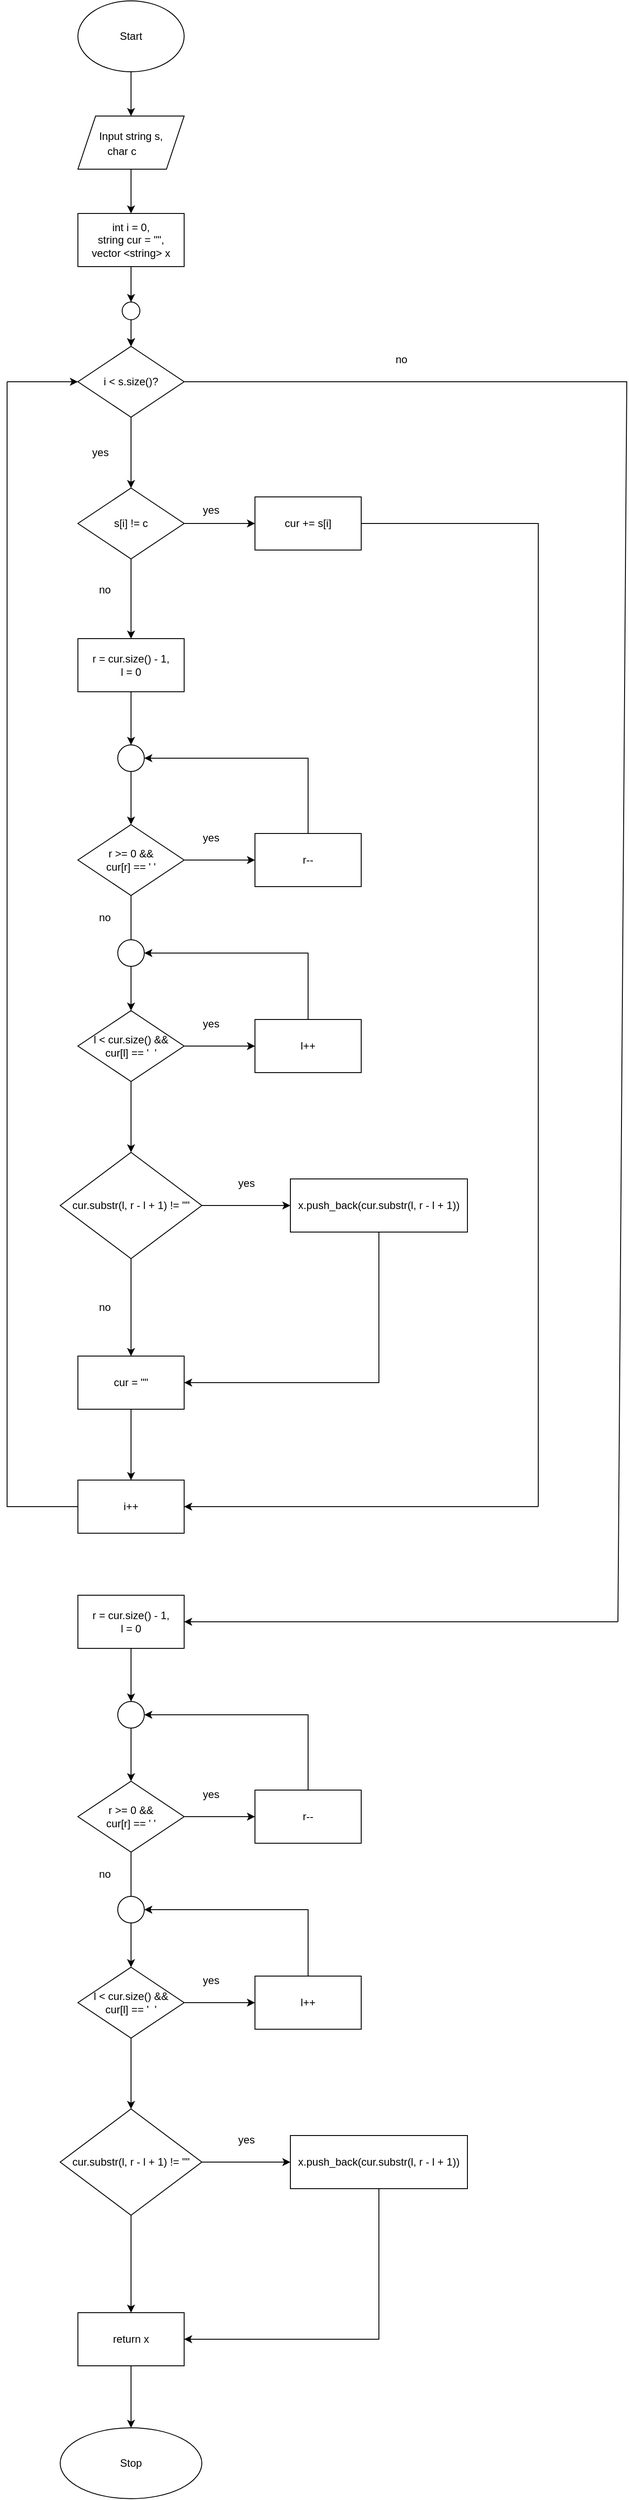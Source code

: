<mxfile version="20.8.20" type="device"><diagram id="xAMRaPjZbyc_cvxO3JdB" name="Page-1"><mxGraphModel dx="1717" dy="589" grid="1" gridSize="10" guides="1" tooltips="1" connect="1" arrows="1" fold="1" page="1" pageScale="1" pageWidth="850" pageHeight="1100" math="0" shadow="0"><root><mxCell id="0"/><mxCell id="1" parent="0"/><mxCell id="VZDgrTYL0KF4aa59xQMN-2" value="Start" style="ellipse;whiteSpace=wrap;html=1;" parent="1" vertex="1"><mxGeometry x="40" y="40" width="120" height="80" as="geometry"/></mxCell><mxCell id="VZDgrTYL0KF4aa59xQMN-20" value="" style="edgeStyle=orthogonalEdgeStyle;rounded=0;orthogonalLoop=1;jettySize=auto;html=1;fontSize=12;" parent="1" source="VZDgrTYL0KF4aa59xQMN-4" target="VZDgrTYL0KF4aa59xQMN-5" edge="1"><mxGeometry relative="1" as="geometry"/></mxCell><mxCell id="VZDgrTYL0KF4aa59xQMN-4" value="&lt;font style=&quot;font-size: 12px;&quot;&gt;Input string s, &lt;br&gt;char c&lt;span style=&quot;white-space: pre;&quot;&gt;&#9;&lt;/span&gt;&lt;/font&gt;" style="shape=parallelogram;perimeter=parallelogramPerimeter;whiteSpace=wrap;html=1;fixedSize=1;fontSize=14;" parent="1" vertex="1"><mxGeometry x="40" y="170" width="120" height="60" as="geometry"/></mxCell><mxCell id="VZDgrTYL0KF4aa59xQMN-17" value="" style="edgeStyle=orthogonalEdgeStyle;rounded=0;orthogonalLoop=1;jettySize=auto;html=1;fontSize=12;" parent="1" source="VZDgrTYL0KF4aa59xQMN-5" target="VZDgrTYL0KF4aa59xQMN-7" edge="1"><mxGeometry relative="1" as="geometry"/></mxCell><mxCell id="VZDgrTYL0KF4aa59xQMN-5" value="int i = 0, &lt;br&gt;string cur = &quot;&quot;,&lt;br&gt;vector &amp;lt;string&amp;gt; x" style="rounded=0;whiteSpace=wrap;html=1;fontSize=12;" parent="1" vertex="1"><mxGeometry x="40" y="280" width="120" height="60" as="geometry"/></mxCell><mxCell id="VZDgrTYL0KF4aa59xQMN-16" value="" style="edgeStyle=orthogonalEdgeStyle;rounded=0;orthogonalLoop=1;jettySize=auto;html=1;fontSize=12;" parent="1" source="VZDgrTYL0KF4aa59xQMN-6" target="VZDgrTYL0KF4aa59xQMN-7" edge="1"><mxGeometry relative="1" as="geometry"/></mxCell><mxCell id="VZDgrTYL0KF4aa59xQMN-6" value="" style="ellipse;whiteSpace=wrap;html=1;aspect=fixed;fontSize=12;" parent="1" vertex="1"><mxGeometry x="90" y="380" width="20" height="20" as="geometry"/></mxCell><mxCell id="VZDgrTYL0KF4aa59xQMN-25" value="" style="edgeStyle=orthogonalEdgeStyle;rounded=0;orthogonalLoop=1;jettySize=auto;html=1;fontSize=12;" parent="1" source="VZDgrTYL0KF4aa59xQMN-7" target="VZDgrTYL0KF4aa59xQMN-24" edge="1"><mxGeometry relative="1" as="geometry"/></mxCell><mxCell id="VZDgrTYL0KF4aa59xQMN-7" value="i &amp;lt; s.size()?" style="rhombus;whiteSpace=wrap;html=1;fontSize=12;" parent="1" vertex="1"><mxGeometry x="40" y="430" width="120" height="80" as="geometry"/></mxCell><mxCell id="VZDgrTYL0KF4aa59xQMN-8" value="yes" style="text;html=1;align=center;verticalAlign=middle;resizable=0;points=[];autosize=1;strokeColor=none;fillColor=none;fontSize=12;" parent="1" vertex="1"><mxGeometry x="170" y="600" width="40" height="30" as="geometry"/></mxCell><mxCell id="VZDgrTYL0KF4aa59xQMN-18" value="" style="endArrow=classic;html=1;rounded=0;fontSize=12;exitX=0.5;exitY=1;exitDx=0;exitDy=0;entryX=0.5;entryY=0;entryDx=0;entryDy=0;" parent="1" source="VZDgrTYL0KF4aa59xQMN-5" target="VZDgrTYL0KF4aa59xQMN-6" edge="1"><mxGeometry width="50" height="50" relative="1" as="geometry"><mxPoint x="400" y="450" as="sourcePoint"/><mxPoint x="450" y="400" as="targetPoint"/></mxGeometry></mxCell><mxCell id="VZDgrTYL0KF4aa59xQMN-19" value="" style="endArrow=classic;html=1;rounded=0;fontSize=12;exitX=0.5;exitY=1;exitDx=0;exitDy=0;entryX=0.5;entryY=0;entryDx=0;entryDy=0;" parent="1" source="VZDgrTYL0KF4aa59xQMN-2" target="VZDgrTYL0KF4aa59xQMN-4" edge="1"><mxGeometry width="50" height="50" relative="1" as="geometry"><mxPoint x="400" y="280" as="sourcePoint"/><mxPoint x="450" y="230" as="targetPoint"/></mxGeometry></mxCell><mxCell id="VZDgrTYL0KF4aa59xQMN-27" value="" style="edgeStyle=orthogonalEdgeStyle;rounded=0;orthogonalLoop=1;jettySize=auto;html=1;fontSize=12;" parent="1" source="VZDgrTYL0KF4aa59xQMN-24" target="VZDgrTYL0KF4aa59xQMN-26" edge="1"><mxGeometry relative="1" as="geometry"/></mxCell><mxCell id="VZDgrTYL0KF4aa59xQMN-29" value="" style="edgeStyle=orthogonalEdgeStyle;rounded=0;orthogonalLoop=1;jettySize=auto;html=1;fontSize=12;" parent="1" source="VZDgrTYL0KF4aa59xQMN-24" target="VZDgrTYL0KF4aa59xQMN-28" edge="1"><mxGeometry relative="1" as="geometry"/></mxCell><mxCell id="VZDgrTYL0KF4aa59xQMN-24" value="s[i] != c" style="rhombus;whiteSpace=wrap;html=1;fontSize=12;" parent="1" vertex="1"><mxGeometry x="40" y="590" width="120" height="80" as="geometry"/></mxCell><mxCell id="VZDgrTYL0KF4aa59xQMN-26" value="cur += s[i]" style="whiteSpace=wrap;html=1;" parent="1" vertex="1"><mxGeometry x="240" y="600" width="120" height="60" as="geometry"/></mxCell><mxCell id="VZDgrTYL0KF4aa59xQMN-31" value="" style="edgeStyle=orthogonalEdgeStyle;rounded=0;orthogonalLoop=1;jettySize=auto;html=1;fontSize=12;" parent="1" source="VZDgrTYL0KF4aa59xQMN-28" target="VZDgrTYL0KF4aa59xQMN-30" edge="1"><mxGeometry relative="1" as="geometry"/></mxCell><mxCell id="VZDgrTYL0KF4aa59xQMN-28" value="r = cur.size() - 1,&lt;br&gt;l = 0" style="whiteSpace=wrap;html=1;" parent="1" vertex="1"><mxGeometry x="40" y="760" width="120" height="60" as="geometry"/></mxCell><mxCell id="VZDgrTYL0KF4aa59xQMN-33" value="" style="edgeStyle=orthogonalEdgeStyle;rounded=0;orthogonalLoop=1;jettySize=auto;html=1;fontSize=12;" parent="1" source="VZDgrTYL0KF4aa59xQMN-30" target="VZDgrTYL0KF4aa59xQMN-32" edge="1"><mxGeometry relative="1" as="geometry"/></mxCell><mxCell id="VZDgrTYL0KF4aa59xQMN-35" value="" style="edgeStyle=orthogonalEdgeStyle;rounded=0;orthogonalLoop=1;jettySize=auto;html=1;fontSize=12;startArrow=none;entryX=0.5;entryY=0;entryDx=0;entryDy=0;" parent="1" source="VZDgrTYL0KF4aa59xQMN-45" target="VZDgrTYL0KF4aa59xQMN-42" edge="1"><mxGeometry relative="1" as="geometry"><mxPoint x="100" y="1140" as="targetPoint"/></mxGeometry></mxCell><mxCell id="VZDgrTYL0KF4aa59xQMN-30" value="r &amp;gt;= 0 &amp;amp;&amp;amp; &lt;br&gt;cur[r] == ' '" style="rhombus;whiteSpace=wrap;html=1;" parent="1" vertex="1"><mxGeometry x="40" y="970" width="120" height="80" as="geometry"/></mxCell><mxCell id="VZDgrTYL0KF4aa59xQMN-32" value="r--" style="whiteSpace=wrap;html=1;" parent="1" vertex="1"><mxGeometry x="240" y="980" width="120" height="60" as="geometry"/></mxCell><mxCell id="VZDgrTYL0KF4aa59xQMN-36" value="" style="ellipse;whiteSpace=wrap;html=1;aspect=fixed;fontSize=12;" parent="1" vertex="1"><mxGeometry x="85" y="880" width="30" height="30" as="geometry"/></mxCell><mxCell id="VZDgrTYL0KF4aa59xQMN-37" value="" style="endArrow=classic;html=1;rounded=0;fontSize=12;exitX=0.5;exitY=1;exitDx=0;exitDy=0;entryX=0.5;entryY=0;entryDx=0;entryDy=0;" parent="1" source="VZDgrTYL0KF4aa59xQMN-28" target="VZDgrTYL0KF4aa59xQMN-36" edge="1"><mxGeometry width="50" height="50" relative="1" as="geometry"><mxPoint x="400" y="930" as="sourcePoint"/><mxPoint x="450" y="880" as="targetPoint"/></mxGeometry></mxCell><mxCell id="VZDgrTYL0KF4aa59xQMN-38" value="" style="endArrow=classic;html=1;rounded=0;fontSize=12;exitX=0.5;exitY=0;exitDx=0;exitDy=0;entryX=1;entryY=0.5;entryDx=0;entryDy=0;" parent="1" source="VZDgrTYL0KF4aa59xQMN-32" target="VZDgrTYL0KF4aa59xQMN-36" edge="1"><mxGeometry width="50" height="50" relative="1" as="geometry"><mxPoint x="400" y="930" as="sourcePoint"/><mxPoint x="450" y="880" as="targetPoint"/><Array as="points"><mxPoint x="300" y="895"/></Array></mxGeometry></mxCell><mxCell id="VZDgrTYL0KF4aa59xQMN-39" value="yes" style="text;html=1;align=center;verticalAlign=middle;resizable=0;points=[];autosize=1;strokeColor=none;fillColor=none;fontSize=12;" parent="1" vertex="1"><mxGeometry x="170" y="970" width="40" height="30" as="geometry"/></mxCell><mxCell id="VZDgrTYL0KF4aa59xQMN-40" value="no" style="text;html=1;align=center;verticalAlign=middle;resizable=0;points=[];autosize=1;strokeColor=none;fillColor=none;fontSize=12;" parent="1" vertex="1"><mxGeometry x="50" y="690" width="40" height="30" as="geometry"/></mxCell><mxCell id="VZDgrTYL0KF4aa59xQMN-41" value="no" style="text;html=1;align=center;verticalAlign=middle;resizable=0;points=[];autosize=1;strokeColor=none;fillColor=none;fontSize=12;" parent="1" vertex="1"><mxGeometry x="50" y="1060" width="40" height="30" as="geometry"/></mxCell><mxCell id="VZDgrTYL0KF4aa59xQMN-44" value="" style="edgeStyle=orthogonalEdgeStyle;rounded=0;orthogonalLoop=1;jettySize=auto;html=1;fontSize=12;" parent="1" source="VZDgrTYL0KF4aa59xQMN-42" target="VZDgrTYL0KF4aa59xQMN-43" edge="1"><mxGeometry relative="1" as="geometry"/></mxCell><mxCell id="VZDgrTYL0KF4aa59xQMN-50" value="" style="edgeStyle=orthogonalEdgeStyle;rounded=0;orthogonalLoop=1;jettySize=auto;html=1;fontSize=12;" parent="1" source="VZDgrTYL0KF4aa59xQMN-42" target="VZDgrTYL0KF4aa59xQMN-49" edge="1"><mxGeometry relative="1" as="geometry"/></mxCell><mxCell id="VZDgrTYL0KF4aa59xQMN-42" value="l &amp;lt; cur.size() &amp;amp;&amp;amp; &lt;br&gt;cur[l] == '&amp;nbsp; '" style="rhombus;whiteSpace=wrap;html=1;" parent="1" vertex="1"><mxGeometry x="40" y="1180" width="120" height="80" as="geometry"/></mxCell><mxCell id="VZDgrTYL0KF4aa59xQMN-43" value="l++" style="whiteSpace=wrap;html=1;" parent="1" vertex="1"><mxGeometry x="240" y="1190" width="120" height="60" as="geometry"/></mxCell><mxCell id="VZDgrTYL0KF4aa59xQMN-46" value="" style="edgeStyle=orthogonalEdgeStyle;rounded=0;orthogonalLoop=1;jettySize=auto;html=1;fontSize=12;endArrow=none;" parent="1" source="VZDgrTYL0KF4aa59xQMN-30" target="VZDgrTYL0KF4aa59xQMN-45" edge="1"><mxGeometry relative="1" as="geometry"><mxPoint x="100" y="1050" as="sourcePoint"/><mxPoint x="100" y="1140" as="targetPoint"/></mxGeometry></mxCell><mxCell id="VZDgrTYL0KF4aa59xQMN-45" value="" style="ellipse;whiteSpace=wrap;html=1;aspect=fixed;fontSize=12;" parent="1" vertex="1"><mxGeometry x="85" y="1100" width="30" height="30" as="geometry"/></mxCell><mxCell id="VZDgrTYL0KF4aa59xQMN-47" value="" style="endArrow=classic;html=1;rounded=0;fontSize=12;exitX=0.5;exitY=0;exitDx=0;exitDy=0;entryX=1;entryY=0.5;entryDx=0;entryDy=0;" parent="1" source="VZDgrTYL0KF4aa59xQMN-43" target="VZDgrTYL0KF4aa59xQMN-45" edge="1"><mxGeometry width="50" height="50" relative="1" as="geometry"><mxPoint x="400" y="1090" as="sourcePoint"/><mxPoint x="120" y="1100" as="targetPoint"/><Array as="points"><mxPoint x="300" y="1115"/></Array></mxGeometry></mxCell><mxCell id="VZDgrTYL0KF4aa59xQMN-48" value="yes" style="text;html=1;align=center;verticalAlign=middle;resizable=0;points=[];autosize=1;strokeColor=none;fillColor=none;fontSize=12;" parent="1" vertex="1"><mxGeometry x="170" y="1180" width="40" height="30" as="geometry"/></mxCell><mxCell id="VZDgrTYL0KF4aa59xQMN-55" value="" style="edgeStyle=orthogonalEdgeStyle;rounded=0;orthogonalLoop=1;jettySize=auto;html=1;fontSize=12;" parent="1" source="VZDgrTYL0KF4aa59xQMN-49" target="VZDgrTYL0KF4aa59xQMN-54" edge="1"><mxGeometry relative="1" as="geometry"/></mxCell><mxCell id="VZDgrTYL0KF4aa59xQMN-57" value="" style="edgeStyle=orthogonalEdgeStyle;rounded=0;orthogonalLoop=1;jettySize=auto;html=1;fontSize=12;" parent="1" source="VZDgrTYL0KF4aa59xQMN-49" target="VZDgrTYL0KF4aa59xQMN-56" edge="1"><mxGeometry relative="1" as="geometry"/></mxCell><mxCell id="VZDgrTYL0KF4aa59xQMN-49" value="cur.substr(l, r - l + 1) != &quot;&quot;" style="rhombus;whiteSpace=wrap;html=1;" parent="1" vertex="1"><mxGeometry x="20" y="1340" width="160" height="120" as="geometry"/></mxCell><mxCell id="VZDgrTYL0KF4aa59xQMN-60" style="edgeStyle=orthogonalEdgeStyle;rounded=0;orthogonalLoop=1;jettySize=auto;html=1;exitX=0.5;exitY=1;exitDx=0;exitDy=0;fontSize=12;entryX=1;entryY=0.5;entryDx=0;entryDy=0;" parent="1" source="VZDgrTYL0KF4aa59xQMN-54" target="VZDgrTYL0KF4aa59xQMN-56" edge="1"><mxGeometry relative="1" as="geometry"><mxPoint x="380" y="1610" as="targetPoint"/></mxGeometry></mxCell><mxCell id="VZDgrTYL0KF4aa59xQMN-54" value="x.push_back(cur.substr(l, r - l + 1))" style="whiteSpace=wrap;html=1;" parent="1" vertex="1"><mxGeometry x="280" y="1370" width="200" height="60" as="geometry"/></mxCell><mxCell id="VZDgrTYL0KF4aa59xQMN-62" value="" style="edgeStyle=orthogonalEdgeStyle;rounded=0;orthogonalLoop=1;jettySize=auto;html=1;fontSize=12;" parent="1" source="VZDgrTYL0KF4aa59xQMN-56" target="VZDgrTYL0KF4aa59xQMN-61" edge="1"><mxGeometry relative="1" as="geometry"/></mxCell><mxCell id="VZDgrTYL0KF4aa59xQMN-56" value="cur = &quot;&quot;" style="whiteSpace=wrap;html=1;" parent="1" vertex="1"><mxGeometry x="40" y="1570" width="120" height="60" as="geometry"/></mxCell><mxCell id="VZDgrTYL0KF4aa59xQMN-58" value="yes" style="text;html=1;align=center;verticalAlign=middle;resizable=0;points=[];autosize=1;strokeColor=none;fillColor=none;fontSize=12;" parent="1" vertex="1"><mxGeometry x="210" y="1360" width="40" height="30" as="geometry"/></mxCell><mxCell id="VZDgrTYL0KF4aa59xQMN-59" value="no" style="text;html=1;align=center;verticalAlign=middle;resizable=0;points=[];autosize=1;strokeColor=none;fillColor=none;fontSize=12;" parent="1" vertex="1"><mxGeometry x="50" y="1500" width="40" height="30" as="geometry"/></mxCell><mxCell id="VZDgrTYL0KF4aa59xQMN-61" value="i++" style="whiteSpace=wrap;html=1;" parent="1" vertex="1"><mxGeometry x="40" y="1710" width="120" height="60" as="geometry"/></mxCell><mxCell id="VZDgrTYL0KF4aa59xQMN-65" value="" style="endArrow=none;html=1;rounded=0;fontSize=12;exitX=0;exitY=0.5;exitDx=0;exitDy=0;" parent="1" source="VZDgrTYL0KF4aa59xQMN-61" edge="1"><mxGeometry width="50" height="50" relative="1" as="geometry"><mxPoint x="560" y="1540" as="sourcePoint"/><mxPoint x="-40" y="470" as="targetPoint"/><Array as="points"><mxPoint x="-40" y="1740"/><mxPoint x="-40" y="520"/></Array></mxGeometry></mxCell><mxCell id="VZDgrTYL0KF4aa59xQMN-66" value="" style="endArrow=classic;html=1;rounded=0;fontSize=12;entryX=0;entryY=0.5;entryDx=0;entryDy=0;" parent="1" target="VZDgrTYL0KF4aa59xQMN-7" edge="1"><mxGeometry width="50" height="50" relative="1" as="geometry"><mxPoint x="-40" y="470" as="sourcePoint"/><mxPoint x="360" y="540" as="targetPoint"/></mxGeometry></mxCell><mxCell id="VZDgrTYL0KF4aa59xQMN-68" value="" style="endArrow=none;html=1;rounded=0;fontSize=12;exitX=1;exitY=0.5;exitDx=0;exitDy=0;" parent="1" source="VZDgrTYL0KF4aa59xQMN-26" edge="1"><mxGeometry width="50" height="50" relative="1" as="geometry"><mxPoint x="200" y="820" as="sourcePoint"/><mxPoint x="560" y="1740" as="targetPoint"/><Array as="points"><mxPoint x="560" y="630"/></Array></mxGeometry></mxCell><mxCell id="VZDgrTYL0KF4aa59xQMN-69" value="" style="endArrow=classic;html=1;rounded=0;fontSize=12;entryX=1;entryY=0.5;entryDx=0;entryDy=0;" parent="1" target="VZDgrTYL0KF4aa59xQMN-61" edge="1"><mxGeometry width="50" height="50" relative="1" as="geometry"><mxPoint x="560" y="1740" as="sourcePoint"/><mxPoint x="250" y="1500" as="targetPoint"/></mxGeometry></mxCell><mxCell id="VZDgrTYL0KF4aa59xQMN-70" value="" style="edgeStyle=orthogonalEdgeStyle;rounded=0;orthogonalLoop=1;jettySize=auto;html=1;fontSize=12;" parent="1" source="VZDgrTYL0KF4aa59xQMN-71" target="VZDgrTYL0KF4aa59xQMN-74" edge="1"><mxGeometry relative="1" as="geometry"/></mxCell><mxCell id="VZDgrTYL0KF4aa59xQMN-71" value="r = cur.size() - 1,&lt;br&gt;l = 0" style="whiteSpace=wrap;html=1;" parent="1" vertex="1"><mxGeometry x="40" y="1840" width="120" height="60" as="geometry"/></mxCell><mxCell id="VZDgrTYL0KF4aa59xQMN-72" value="" style="edgeStyle=orthogonalEdgeStyle;rounded=0;orthogonalLoop=1;jettySize=auto;html=1;fontSize=12;" parent="1" source="VZDgrTYL0KF4aa59xQMN-74" target="VZDgrTYL0KF4aa59xQMN-75" edge="1"><mxGeometry relative="1" as="geometry"/></mxCell><mxCell id="VZDgrTYL0KF4aa59xQMN-73" value="" style="edgeStyle=orthogonalEdgeStyle;rounded=0;orthogonalLoop=1;jettySize=auto;html=1;fontSize=12;startArrow=none;entryX=0.5;entryY=0;entryDx=0;entryDy=0;" parent="1" source="VZDgrTYL0KF4aa59xQMN-86" target="VZDgrTYL0KF4aa59xQMN-83" edge="1"><mxGeometry relative="1" as="geometry"><mxPoint x="100" y="2220" as="targetPoint"/></mxGeometry></mxCell><mxCell id="VZDgrTYL0KF4aa59xQMN-74" value="r &amp;gt;= 0 &amp;amp;&amp;amp; &lt;br&gt;cur[r] == ' '" style="rhombus;whiteSpace=wrap;html=1;" parent="1" vertex="1"><mxGeometry x="40" y="2050" width="120" height="80" as="geometry"/></mxCell><mxCell id="VZDgrTYL0KF4aa59xQMN-75" value="r--" style="whiteSpace=wrap;html=1;" parent="1" vertex="1"><mxGeometry x="240" y="2060" width="120" height="60" as="geometry"/></mxCell><mxCell id="VZDgrTYL0KF4aa59xQMN-76" value="" style="ellipse;whiteSpace=wrap;html=1;aspect=fixed;fontSize=12;" parent="1" vertex="1"><mxGeometry x="85" y="1960" width="30" height="30" as="geometry"/></mxCell><mxCell id="VZDgrTYL0KF4aa59xQMN-77" value="" style="endArrow=classic;html=1;rounded=0;fontSize=12;exitX=0.5;exitY=1;exitDx=0;exitDy=0;entryX=0.5;entryY=0;entryDx=0;entryDy=0;" parent="1" source="VZDgrTYL0KF4aa59xQMN-71" target="VZDgrTYL0KF4aa59xQMN-76" edge="1"><mxGeometry width="50" height="50" relative="1" as="geometry"><mxPoint x="400" y="2010" as="sourcePoint"/><mxPoint x="450" y="1960" as="targetPoint"/></mxGeometry></mxCell><mxCell id="VZDgrTYL0KF4aa59xQMN-78" value="" style="endArrow=classic;html=1;rounded=0;fontSize=12;exitX=0.5;exitY=0;exitDx=0;exitDy=0;entryX=1;entryY=0.5;entryDx=0;entryDy=0;" parent="1" source="VZDgrTYL0KF4aa59xQMN-75" target="VZDgrTYL0KF4aa59xQMN-76" edge="1"><mxGeometry width="50" height="50" relative="1" as="geometry"><mxPoint x="400" y="2010" as="sourcePoint"/><mxPoint x="450" y="1960" as="targetPoint"/><Array as="points"><mxPoint x="300" y="1975"/></Array></mxGeometry></mxCell><mxCell id="VZDgrTYL0KF4aa59xQMN-79" value="yes" style="text;html=1;align=center;verticalAlign=middle;resizable=0;points=[];autosize=1;strokeColor=none;fillColor=none;fontSize=12;" parent="1" vertex="1"><mxGeometry x="170" y="2050" width="40" height="30" as="geometry"/></mxCell><mxCell id="VZDgrTYL0KF4aa59xQMN-80" value="no" style="text;html=1;align=center;verticalAlign=middle;resizable=0;points=[];autosize=1;strokeColor=none;fillColor=none;fontSize=12;" parent="1" vertex="1"><mxGeometry x="50" y="2140" width="40" height="30" as="geometry"/></mxCell><mxCell id="VZDgrTYL0KF4aa59xQMN-81" value="" style="edgeStyle=orthogonalEdgeStyle;rounded=0;orthogonalLoop=1;jettySize=auto;html=1;fontSize=12;" parent="1" source="VZDgrTYL0KF4aa59xQMN-83" target="VZDgrTYL0KF4aa59xQMN-84" edge="1"><mxGeometry relative="1" as="geometry"/></mxCell><mxCell id="VZDgrTYL0KF4aa59xQMN-82" value="" style="edgeStyle=orthogonalEdgeStyle;rounded=0;orthogonalLoop=1;jettySize=auto;html=1;fontSize=12;" parent="1" source="VZDgrTYL0KF4aa59xQMN-83" target="VZDgrTYL0KF4aa59xQMN-90" edge="1"><mxGeometry relative="1" as="geometry"/></mxCell><mxCell id="VZDgrTYL0KF4aa59xQMN-83" value="l &amp;lt; cur.size() &amp;amp;&amp;amp; &lt;br&gt;cur[l] == '&amp;nbsp; '" style="rhombus;whiteSpace=wrap;html=1;" parent="1" vertex="1"><mxGeometry x="40" y="2260" width="120" height="80" as="geometry"/></mxCell><mxCell id="VZDgrTYL0KF4aa59xQMN-84" value="l++" style="whiteSpace=wrap;html=1;" parent="1" vertex="1"><mxGeometry x="240" y="2270" width="120" height="60" as="geometry"/></mxCell><mxCell id="VZDgrTYL0KF4aa59xQMN-85" value="" style="edgeStyle=orthogonalEdgeStyle;rounded=0;orthogonalLoop=1;jettySize=auto;html=1;fontSize=12;endArrow=none;" parent="1" source="VZDgrTYL0KF4aa59xQMN-74" target="VZDgrTYL0KF4aa59xQMN-86" edge="1"><mxGeometry relative="1" as="geometry"><mxPoint x="100" y="2130" as="sourcePoint"/><mxPoint x="100" y="2220" as="targetPoint"/></mxGeometry></mxCell><mxCell id="VZDgrTYL0KF4aa59xQMN-86" value="" style="ellipse;whiteSpace=wrap;html=1;aspect=fixed;fontSize=12;" parent="1" vertex="1"><mxGeometry x="85" y="2180" width="30" height="30" as="geometry"/></mxCell><mxCell id="VZDgrTYL0KF4aa59xQMN-87" value="" style="endArrow=classic;html=1;rounded=0;fontSize=12;exitX=0.5;exitY=0;exitDx=0;exitDy=0;entryX=1;entryY=0.5;entryDx=0;entryDy=0;" parent="1" source="VZDgrTYL0KF4aa59xQMN-84" target="VZDgrTYL0KF4aa59xQMN-86" edge="1"><mxGeometry width="50" height="50" relative="1" as="geometry"><mxPoint x="400" y="2170" as="sourcePoint"/><mxPoint x="120" y="2180" as="targetPoint"/><Array as="points"><mxPoint x="300" y="2195"/></Array></mxGeometry></mxCell><mxCell id="VZDgrTYL0KF4aa59xQMN-88" value="yes" style="text;html=1;align=center;verticalAlign=middle;resizable=0;points=[];autosize=1;strokeColor=none;fillColor=none;fontSize=12;" parent="1" vertex="1"><mxGeometry x="170" y="2260" width="40" height="30" as="geometry"/></mxCell><mxCell id="VZDgrTYL0KF4aa59xQMN-89" value="" style="edgeStyle=orthogonalEdgeStyle;rounded=0;orthogonalLoop=1;jettySize=auto;html=1;fontSize=12;" parent="1" source="VZDgrTYL0KF4aa59xQMN-90" target="VZDgrTYL0KF4aa59xQMN-91" edge="1"><mxGeometry relative="1" as="geometry"/></mxCell><mxCell id="VZDgrTYL0KF4aa59xQMN-95" value="" style="edgeStyle=orthogonalEdgeStyle;rounded=0;orthogonalLoop=1;jettySize=auto;html=1;fontSize=12;" parent="1" source="VZDgrTYL0KF4aa59xQMN-90" target="VZDgrTYL0KF4aa59xQMN-94" edge="1"><mxGeometry relative="1" as="geometry"/></mxCell><mxCell id="VZDgrTYL0KF4aa59xQMN-90" value="cur.substr(l, r - l + 1) != &quot;&quot;" style="rhombus;whiteSpace=wrap;html=1;" parent="1" vertex="1"><mxGeometry x="20" y="2420" width="160" height="120" as="geometry"/></mxCell><mxCell id="VZDgrTYL0KF4aa59xQMN-91" value="x.push_back(cur.substr(l, r - l + 1))" style="whiteSpace=wrap;html=1;" parent="1" vertex="1"><mxGeometry x="280" y="2450" width="200" height="60" as="geometry"/></mxCell><mxCell id="VZDgrTYL0KF4aa59xQMN-92" value="yes" style="text;html=1;align=center;verticalAlign=middle;resizable=0;points=[];autosize=1;strokeColor=none;fillColor=none;fontSize=12;" parent="1" vertex="1"><mxGeometry x="210" y="2440" width="40" height="30" as="geometry"/></mxCell><mxCell id="VZDgrTYL0KF4aa59xQMN-100" value="" style="edgeStyle=orthogonalEdgeStyle;rounded=0;orthogonalLoop=1;jettySize=auto;html=1;fontSize=12;" parent="1" source="VZDgrTYL0KF4aa59xQMN-94" target="VZDgrTYL0KF4aa59xQMN-99" edge="1"><mxGeometry relative="1" as="geometry"/></mxCell><mxCell id="VZDgrTYL0KF4aa59xQMN-94" value="return x" style="whiteSpace=wrap;html=1;" parent="1" vertex="1"><mxGeometry x="40" y="2650" width="120" height="60" as="geometry"/></mxCell><mxCell id="VZDgrTYL0KF4aa59xQMN-96" value="" style="endArrow=classic;html=1;rounded=0;fontSize=12;exitX=0.5;exitY=1;exitDx=0;exitDy=0;entryX=1;entryY=0.5;entryDx=0;entryDy=0;" parent="1" source="VZDgrTYL0KF4aa59xQMN-91" target="VZDgrTYL0KF4aa59xQMN-94" edge="1"><mxGeometry width="50" height="50" relative="1" as="geometry"><mxPoint x="-20" y="2680" as="sourcePoint"/><mxPoint x="30" y="2630" as="targetPoint"/><Array as="points"><mxPoint x="380" y="2680"/></Array></mxGeometry></mxCell><mxCell id="VZDgrTYL0KF4aa59xQMN-99" value="Stop" style="ellipse;whiteSpace=wrap;html=1;" parent="1" vertex="1"><mxGeometry x="20" y="2780" width="160" height="80" as="geometry"/></mxCell><mxCell id="V9K309gUCGLIsC8fwta0-1" value="" style="endArrow=none;html=1;rounded=0;exitX=1;exitY=0.5;exitDx=0;exitDy=0;" edge="1" parent="1" source="VZDgrTYL0KF4aa59xQMN-7"><mxGeometry width="50" height="50" relative="1" as="geometry"><mxPoint x="80" y="880" as="sourcePoint"/><mxPoint x="650" y="1870" as="targetPoint"/><Array as="points"><mxPoint x="660" y="470"/></Array></mxGeometry></mxCell><mxCell id="V9K309gUCGLIsC8fwta0-2" value="" style="endArrow=classic;html=1;rounded=0;entryX=1;entryY=0.5;entryDx=0;entryDy=0;" edge="1" parent="1" target="VZDgrTYL0KF4aa59xQMN-71"><mxGeometry width="50" height="50" relative="1" as="geometry"><mxPoint x="650" y="1870" as="sourcePoint"/><mxPoint x="130" y="2130" as="targetPoint"/></mxGeometry></mxCell><mxCell id="V9K309gUCGLIsC8fwta0-3" value="no" style="text;html=1;align=center;verticalAlign=middle;resizable=0;points=[];autosize=1;strokeColor=none;fillColor=none;" vertex="1" parent="1"><mxGeometry x="385" y="430" width="40" height="30" as="geometry"/></mxCell><mxCell id="V9K309gUCGLIsC8fwta0-4" value="yes" style="text;html=1;align=center;verticalAlign=middle;resizable=0;points=[];autosize=1;strokeColor=none;fillColor=none;" vertex="1" parent="1"><mxGeometry x="45" y="535" width="40" height="30" as="geometry"/></mxCell></root></mxGraphModel></diagram></mxfile>